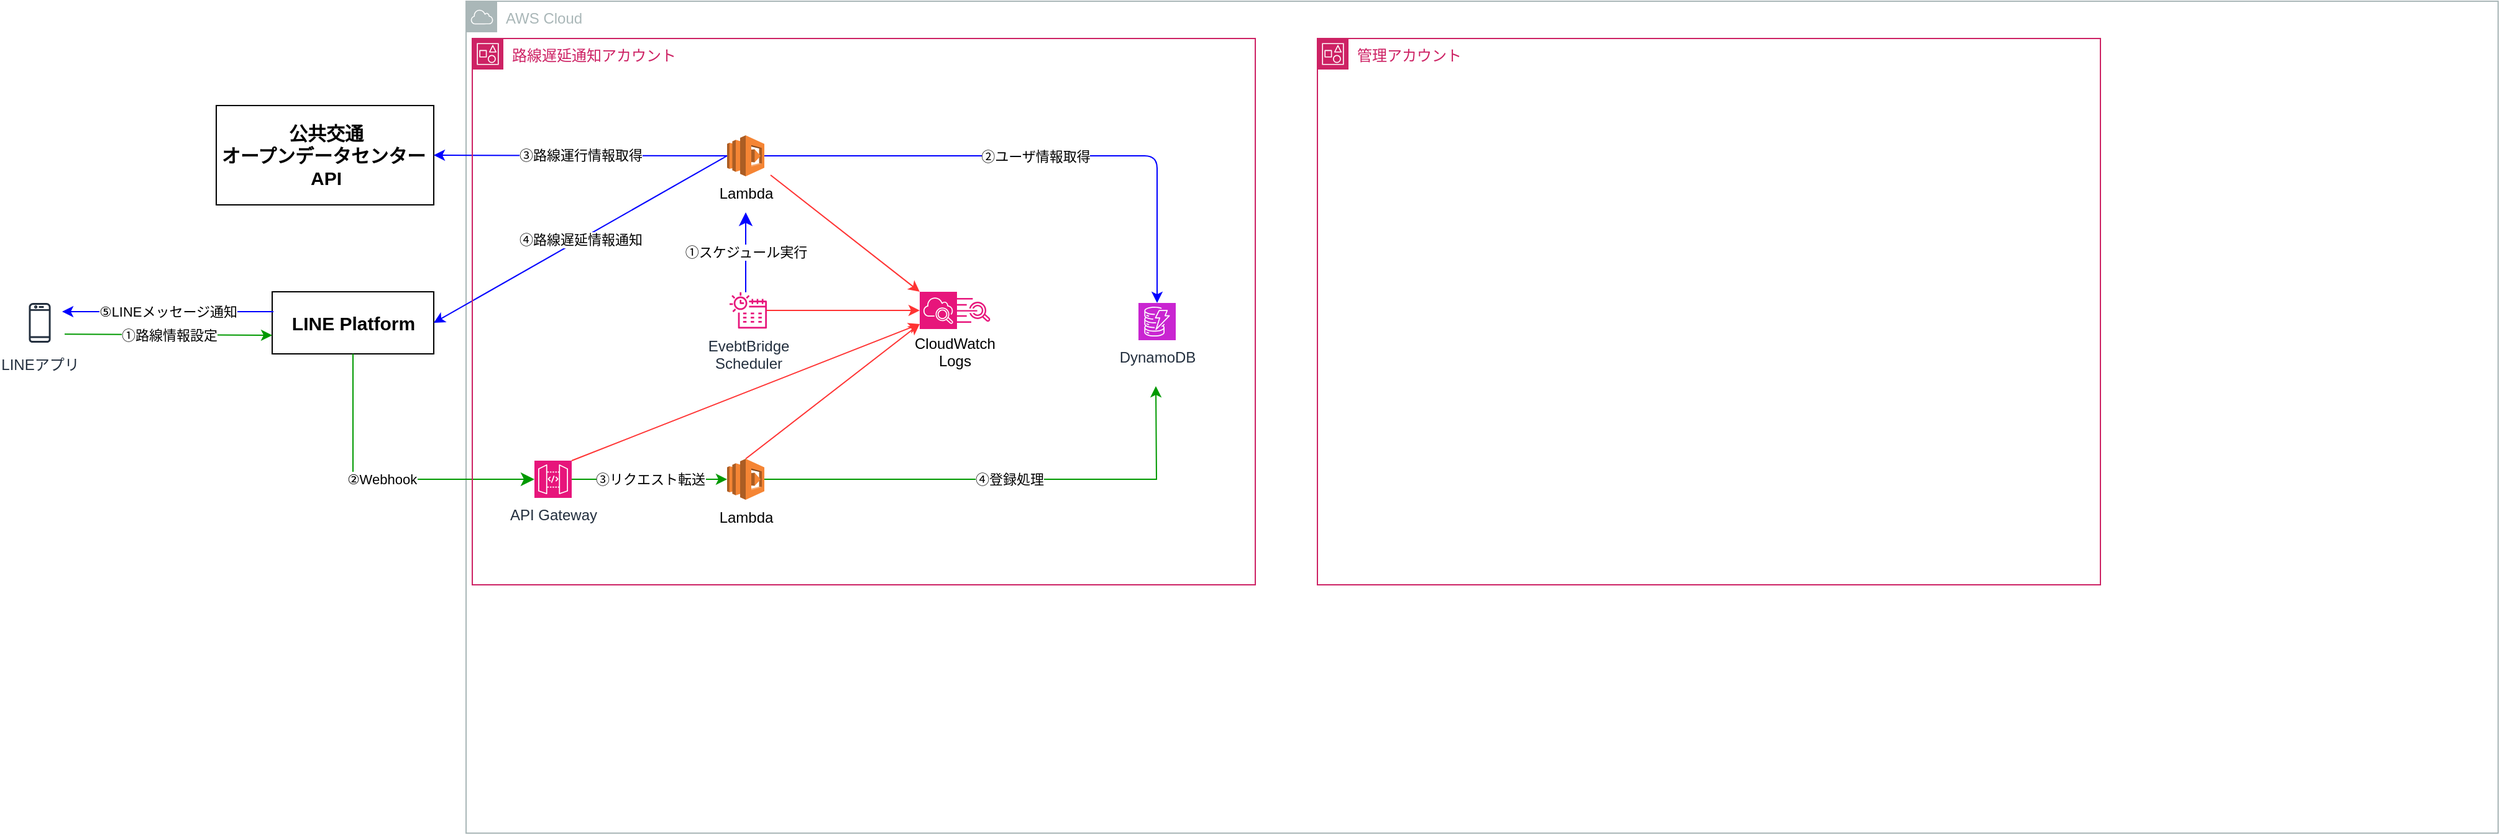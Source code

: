 <mxfile>
    <diagram id="sDAC3tFB0CL_wfbVAjrw" name="ページ1">
        <mxGraphModel dx="2043" dy="797" grid="1" gridSize="10" guides="1" tooltips="1" connect="1" arrows="1" fold="1" page="1" pageScale="1" pageWidth="827" pageHeight="1169" math="0" shadow="0">
            <root>
                <mxCell id="0"/>
                <mxCell id="1" parent="0"/>
                <mxCell id="5" value="AWS Cloud" style="sketch=0;outlineConnect=0;gradientColor=none;html=1;whiteSpace=wrap;fontSize=12;fontStyle=0;shape=mxgraph.aws4.group;grIcon=mxgraph.aws4.group_aws_cloud;strokeColor=#AAB7B8;fillColor=none;verticalAlign=top;align=left;spacingLeft=30;fontColor=#AAB7B8;dashed=0;" parent="1" vertex="1">
                    <mxGeometry x="305" y="50" width="1635" height="670" as="geometry"/>
                </mxCell>
                <mxCell id="10" value="LINEアプリ" style="sketch=0;outlineConnect=0;fontColor=#232F3E;gradientColor=none;strokeColor=#232F3E;fillColor=#ffffff;dashed=0;verticalLabelPosition=bottom;verticalAlign=top;align=center;html=1;fontSize=12;fontStyle=0;aspect=fixed;shape=mxgraph.aws4.resourceIcon;resIcon=mxgraph.aws4.mobile_client;" parent="1" vertex="1">
                    <mxGeometry x="-58" y="289" width="40" height="40" as="geometry"/>
                </mxCell>
                <mxCell id="15" value="LINE Platform" style="text;html=1;fontSize=15;fontStyle=1;verticalAlign=middle;align=center;strokeColor=default;" parent="1" vertex="1">
                    <mxGeometry x="149" y="284" width="130" height="50" as="geometry"/>
                </mxCell>
                <mxCell id="16" value="公共交通&lt;div&gt;オープンデータセンター&amp;nbsp;&lt;/div&gt;&lt;div&gt;API&lt;/div&gt;" style="text;html=1;fontSize=15;fontStyle=1;verticalAlign=middle;align=center;strokeColor=default;" parent="1" vertex="1">
                    <mxGeometry x="104" y="134" width="175" height="80" as="geometry"/>
                </mxCell>
                <mxCell id="17" value="EvebtBridge&lt;div&gt;Scheduler&lt;/div&gt;" style="sketch=0;outlineConnect=0;fontColor=#232F3E;gradientColor=none;fillColor=#E7157B;strokeColor=none;dashed=0;verticalLabelPosition=bottom;verticalAlign=top;align=center;html=1;fontSize=12;fontStyle=0;aspect=fixed;pointerEvents=1;shape=mxgraph.aws4.eventbridge_scheduler;" parent="1" vertex="1">
                    <mxGeometry x="517" y="284" width="30" height="30" as="geometry"/>
                </mxCell>
                <mxCell id="20" value="Lambda&lt;div&gt;&lt;br&gt;&lt;/div&gt;" style="outlineConnect=0;dashed=0;verticalLabelPosition=bottom;verticalAlign=top;align=center;html=1;shape=mxgraph.aws3.lambda;fillColor=#F58534;gradientColor=none;" parent="1" vertex="1">
                    <mxGeometry x="515" y="158" width="30" height="33" as="geometry"/>
                </mxCell>
                <mxCell id="24" value="③路線運行情報取得" style="endArrow=classic;html=1;entryX=1;entryY=0.5;entryDx=0;entryDy=0;strokeColor=#0000FF;" parent="1" source="20" target="16" edge="1">
                    <mxGeometry width="50" height="50" relative="1" as="geometry">
                        <mxPoint x="524" y="308.5" as="sourcePoint"/>
                        <mxPoint x="229" y="310" as="targetPoint"/>
                    </mxGeometry>
                </mxCell>
                <mxCell id="25" value="&lt;span style=&quot;font-family: monospace; font-size: 0px; text-align: start; background-color: rgb(251, 251, 251);&quot;&gt;%3CmxGraphModel%3E%3Croot%3E%3CmxCell%20id%3D%220%22%2F%3E%3CmxCell%20id%3D%221%22%20parent%3D%220%22%2F%3E%3CmxCell%20id%3D%222%22%20value%3D%22%22%20style%3D%22endArrow%3Dclassic%3Bhtml%3D1%3BentryX%3D0.5%3BentryY%3D0%3BentryDx%3D0%3BentryDy%3D0%3BentryPerimeter%3D0%3B%22%20edge%3D%221%22%20parent%3D%221%22%3E%3CmxGeometry%20width%3D%2250%22%20height%3D%2250%22%20relative%3D%221%22%20as%3D%22geometry%22%3E%3CmxPoint%20x%3D%22530%22%20y%3D%22200%22%20as%3D%22sourcePoint%22%2F%3E%3CmxPoint%20x%3D%22530%22%20y%3D%22250%22%20as%3D%22targetPoint%22%2F%3E%3C%2FmxGeometry%3E%3C%2FmxCell%3E%3C%2Froot%3E%3C%2FmxGraphModel%3E&lt;/span&gt;" style="edgeLabel;html=1;align=center;verticalAlign=middle;resizable=0;points=[];" parent="24" vertex="1" connectable="0">
                    <mxGeometry x="-0.173" relative="1" as="geometry">
                        <mxPoint as="offset"/>
                    </mxGeometry>
                </mxCell>
                <mxCell id="26" value="②ユーザ情報取得" style="endArrow=classic;html=1;entryX=0.5;entryY=0;entryDx=0;entryDy=0;entryPerimeter=0;strokeColor=#0000FF;edgeStyle=orthogonalEdgeStyle;" parent="1" source="20" target="29" edge="1">
                    <mxGeometry width="50" height="50" relative="1" as="geometry">
                        <mxPoint x="665" y="493.53" as="sourcePoint"/>
                        <mxPoint x="740" y="314.435" as="targetPoint"/>
                    </mxGeometry>
                </mxCell>
                <mxCell id="27" value="&lt;span style=&quot;font-family: monospace; font-size: 0px; text-align: start; background-color: rgb(251, 251, 251);&quot;&gt;%3CmxGraphModel%3E%3Croot%3E%3CmxCell%20id%3D%220%22%2F%3E%3CmxCell%20id%3D%221%22%20parent%3D%220%22%2F%3E%3CmxCell%20id%3D%222%22%20value%3D%22%22%20style%3D%22endArrow%3Dclassic%3Bhtml%3D1%3BentryX%3D0.5%3BentryY%3D0%3BentryDx%3D0%3BentryDy%3D0%3BentryPerimeter%3D0%3B%22%20edge%3D%221%22%20parent%3D%221%22%3E%3CmxGeometry%20width%3D%2250%22%20height%3D%2250%22%20relative%3D%221%22%20as%3D%22geometry%22%3E%3CmxPoint%20x%3D%22530%22%20y%3D%22200%22%20as%3D%22sourcePoint%22%2F%3E%3CmxPoint%20x%3D%22530%22%20y%3D%22250%22%20as%3D%22targetPoint%22%2F%3E%3C%2FmxGeometry%3E%3C%2FmxCell%3E%3C%2Froot%3E%3C%2FmxGraphModel%3E&lt;/span&gt;" style="edgeLabel;html=1;align=center;verticalAlign=middle;resizable=0;points=[];" parent="26" vertex="1" connectable="0">
                    <mxGeometry x="-0.173" relative="1" as="geometry">
                        <mxPoint as="offset"/>
                    </mxGeometry>
                </mxCell>
                <mxCell id="29" value="DynamoDB" style="sketch=0;points=[[0,0,0],[0.25,0,0],[0.5,0,0],[0.75,0,0],[1,0,0],[0,1,0],[0.25,1,0],[0.5,1,0],[0.75,1,0],[1,1,0],[0,0.25,0],[0,0.5,0],[0,0.75,0],[1,0.25,0],[1,0.5,0],[1,0.75,0]];outlineConnect=0;fontColor=#232F3E;fillColor=#C925D1;strokeColor=#ffffff;dashed=0;verticalLabelPosition=bottom;verticalAlign=top;align=center;html=1;fontSize=12;fontStyle=0;aspect=fixed;shape=mxgraph.aws4.resourceIcon;resIcon=mxgraph.aws4.dynamodb;" parent="1" vertex="1">
                    <mxGeometry x="846" y="293" width="30" height="30" as="geometry"/>
                </mxCell>
                <mxCell id="31" value="①スケジュール実行" style="edgeStyle=segmentEdgeStyle;endArrow=classic;html=1;curved=0;rounded=0;endSize=8;startSize=8;strokeColor=#0000FF;" parent="1" source="17" edge="1">
                    <mxGeometry width="50" height="50" relative="1" as="geometry">
                        <mxPoint x="560" y="230" as="sourcePoint"/>
                        <mxPoint x="530" y="220" as="targetPoint"/>
                    </mxGeometry>
                </mxCell>
                <mxCell id="34" value="⑤LINEメッセージ通知" style="endArrow=classic;html=1;strokeColor=#0000FF;rounded=0;" parent="1" edge="1">
                    <mxGeometry width="50" height="50" relative="1" as="geometry">
                        <mxPoint x="150" y="300" as="sourcePoint"/>
                        <mxPoint x="-20" y="300" as="targetPoint"/>
                    </mxGeometry>
                </mxCell>
                <mxCell id="35" value="&lt;span style=&quot;font-family: monospace; font-size: 0px; text-align: start; background-color: rgb(251, 251, 251);&quot;&gt;%3CmxGraphModel%3E%3Croot%3E%3CmxCell%20id%3D%220%22%2F%3E%3CmxCell%20id%3D%221%22%20parent%3D%220%22%2F%3E%3CmxCell%20id%3D%222%22%20value%3D%22%22%20style%3D%22endArrow%3Dclassic%3Bhtml%3D1%3BentryX%3D0.5%3BentryY%3D0%3BentryDx%3D0%3BentryDy%3D0%3BentryPerimeter%3D0%3B%22%20edge%3D%221%22%20parent%3D%221%22%3E%3CmxGeometry%20width%3D%2250%22%20height%3D%2250%22%20relative%3D%221%22%20as%3D%22geometry%22%3E%3CmxPoint%20x%3D%22530%22%20y%3D%22200%22%20as%3D%22sourcePoint%22%2F%3E%3CmxPoint%20x%3D%22530%22%20y%3D%22250%22%20as%3D%22targetPoint%22%2F%3E%3C%2FmxGeometry%3E%3C%2FmxCell%3E%3C%2Froot%3E%3C%2FmxGraphModel%3E&lt;/span&gt;" style="edgeLabel;html=1;align=center;verticalAlign=middle;resizable=0;points=[];" parent="34" vertex="1" connectable="0">
                    <mxGeometry x="-0.173" relative="1" as="geometry">
                        <mxPoint as="offset"/>
                    </mxGeometry>
                </mxCell>
                <mxCell id="39" value="①路線情報設定" style="endArrow=classic;html=1;strokeColor=#009900;rounded=0;entryX=0;entryY=0.5;entryDx=0;entryDy=0;" parent="1" edge="1">
                    <mxGeometry x="0.006" width="50" height="50" relative="1" as="geometry">
                        <mxPoint x="-18" y="318.107" as="sourcePoint"/>
                        <mxPoint x="149" y="319" as="targetPoint"/>
                        <mxPoint as="offset"/>
                    </mxGeometry>
                </mxCell>
                <mxCell id="40" value="&lt;span style=&quot;font-family: monospace; font-size: 0px; text-align: start; background-color: rgb(251, 251, 251);&quot;&gt;%3CmxGraphModel%3E%3Croot%3E%3CmxCell%20id%3D%220%22%2F%3E%3CmxCell%20id%3D%221%22%20parent%3D%220%22%2F%3E%3CmxCell%20id%3D%222%22%20value%3D%22%22%20style%3D%22endArrow%3Dclassic%3Bhtml%3D1%3BentryX%3D0.5%3BentryY%3D0%3BentryDx%3D0%3BentryDy%3D0%3BentryPerimeter%3D0%3B%22%20edge%3D%221%22%20parent%3D%221%22%3E%3CmxGeometry%20width%3D%2250%22%20height%3D%2250%22%20relative%3D%221%22%20as%3D%22geometry%22%3E%3CmxPoint%20x%3D%22530%22%20y%3D%22200%22%20as%3D%22sourcePoint%22%2F%3E%3CmxPoint%20x%3D%22530%22%20y%3D%22250%22%20as%3D%22targetPoint%22%2F%3E%3C%2FmxGeometry%3E%3C%2FmxCell%3E%3C%2Froot%3E%3C%2FmxGraphModel%3E&lt;/span&gt;" style="edgeLabel;html=1;align=center;verticalAlign=middle;resizable=0;points=[];" parent="39" vertex="1" connectable="0">
                    <mxGeometry x="-0.173" relative="1" as="geometry">
                        <mxPoint as="offset"/>
                    </mxGeometry>
                </mxCell>
                <mxCell id="43" value="④路線遅延情報通知" style="endArrow=classic;html=1;entryX=1;entryY=0.5;entryDx=0;entryDy=0;strokeColor=#0000FF;exitX=0;exitY=0.5;exitDx=0;exitDy=0;exitPerimeter=0;" parent="1" source="20" target="15" edge="1">
                    <mxGeometry width="50" height="50" relative="1" as="geometry">
                        <mxPoint x="525" y="310" as="sourcePoint"/>
                        <mxPoint x="289" y="184" as="targetPoint"/>
                    </mxGeometry>
                </mxCell>
                <mxCell id="44" value="&lt;span style=&quot;font-family: monospace; font-size: 0px; text-align: start; background-color: rgb(251, 251, 251);&quot;&gt;%3CmxGraphModel%3E%3Croot%3E%3CmxCell%20id%3D%220%22%2F%3E%3CmxCell%20id%3D%221%22%20parent%3D%220%22%2F%3E%3CmxCell%20id%3D%222%22%20value%3D%22%22%20style%3D%22endArrow%3Dclassic%3Bhtml%3D1%3BentryX%3D0.5%3BentryY%3D0%3BentryDx%3D0%3BentryDy%3D0%3BentryPerimeter%3D0%3B%22%20edge%3D%221%22%20parent%3D%221%22%3E%3CmxGeometry%20width%3D%2250%22%20height%3D%2250%22%20relative%3D%221%22%20as%3D%22geometry%22%3E%3CmxPoint%20x%3D%22530%22%20y%3D%22200%22%20as%3D%22sourcePoint%22%2F%3E%3CmxPoint%20x%3D%22530%22%20y%3D%22250%22%20as%3D%22targetPoint%22%2F%3E%3C%2FmxGeometry%3E%3C%2FmxCell%3E%3C%2Froot%3E%3C%2FmxGraphModel%3E&lt;/span&gt;" style="edgeLabel;html=1;align=center;verticalAlign=middle;resizable=0;points=[];" parent="43" vertex="1" connectable="0">
                    <mxGeometry x="-0.173" relative="1" as="geometry">
                        <mxPoint as="offset"/>
                    </mxGeometry>
                </mxCell>
                <mxCell id="46" value="API Gateway" style="sketch=0;points=[[0,0,0],[0.25,0,0],[0.5,0,0],[0.75,0,0],[1,0,0],[0,1,0],[0.25,1,0],[0.5,1,0],[0.75,1,0],[1,1,0],[0,0.25,0],[0,0.5,0],[0,0.75,0],[1,0.25,0],[1,0.5,0],[1,0.75,0]];outlineConnect=0;fontColor=#232F3E;fillColor=#E7157B;strokeColor=#ffffff;dashed=0;verticalLabelPosition=bottom;verticalAlign=top;align=center;html=1;fontSize=12;fontStyle=0;aspect=fixed;shape=mxgraph.aws4.resourceIcon;resIcon=mxgraph.aws4.api_gateway;" parent="1" vertex="1">
                    <mxGeometry x="360" y="420" width="30" height="30" as="geometry"/>
                </mxCell>
                <mxCell id="53" value="②Webhook" style="edgeStyle=segmentEdgeStyle;endArrow=classic;html=1;curved=0;rounded=0;endSize=8;startSize=8;strokeColor=#009900;exitX=0.5;exitY=1;exitDx=0;exitDy=0;entryX=0;entryY=0.5;entryDx=0;entryDy=0;entryPerimeter=0;" parent="1" source="15" target="46" edge="1">
                    <mxGeometry width="50" height="50" relative="1" as="geometry">
                        <mxPoint x="150" y="390.1" as="sourcePoint"/>
                        <mxPoint x="230" y="517.1" as="targetPoint"/>
                        <Array as="points">
                            <mxPoint x="214" y="435"/>
                        </Array>
                    </mxGeometry>
                </mxCell>
                <mxCell id="56" value="Lambda&lt;div&gt;&lt;br&gt;&lt;/div&gt;" style="outlineConnect=0;dashed=0;verticalLabelPosition=bottom;verticalAlign=top;align=center;html=1;shape=mxgraph.aws3.lambda;fillColor=#F58534;gradientColor=none;" parent="1" vertex="1">
                    <mxGeometry x="515" y="418.5" width="30" height="33" as="geometry"/>
                </mxCell>
                <mxCell id="57" value="③リクエスト転送" style="endArrow=classic;html=1;strokeColor=#009900;rounded=0;entryX=0;entryY=0.5;entryDx=0;entryDy=0;entryPerimeter=0;" parent="1" source="46" target="56" edge="1">
                    <mxGeometry x="0.006" width="50" height="50" relative="1" as="geometry">
                        <mxPoint x="340" y="389.997" as="sourcePoint"/>
                        <mxPoint x="507" y="390.89" as="targetPoint"/>
                        <mxPoint as="offset"/>
                    </mxGeometry>
                </mxCell>
                <mxCell id="58" value="&lt;span style=&quot;font-family: monospace; font-size: 0px; text-align: start; background-color: rgb(251, 251, 251);&quot;&gt;%3CmxGraphModel%3E%3Croot%3E%3CmxCell%20id%3D%220%22%2F%3E%3CmxCell%20id%3D%221%22%20parent%3D%220%22%2F%3E%3CmxCell%20id%3D%222%22%20value%3D%22%22%20style%3D%22endArrow%3Dclassic%3Bhtml%3D1%3BentryX%3D0.5%3BentryY%3D0%3BentryDx%3D0%3BentryDy%3D0%3BentryPerimeter%3D0%3B%22%20edge%3D%221%22%20parent%3D%221%22%3E%3CmxGeometry%20width%3D%2250%22%20height%3D%2250%22%20relative%3D%221%22%20as%3D%22geometry%22%3E%3CmxPoint%20x%3D%22530%22%20y%3D%22200%22%20as%3D%22sourcePoint%22%2F%3E%3CmxPoint%20x%3D%22530%22%20y%3D%22250%22%20as%3D%22targetPoint%22%2F%3E%3C%2FmxGeometry%3E%3C%2FmxCell%3E%3C%2Froot%3E%3C%2FmxGraphModel%3E&lt;/span&gt;" style="edgeLabel;html=1;align=center;verticalAlign=middle;resizable=0;points=[];" parent="57" vertex="1" connectable="0">
                    <mxGeometry x="-0.173" relative="1" as="geometry">
                        <mxPoint as="offset"/>
                    </mxGeometry>
                </mxCell>
                <mxCell id="59" value="④登録処理" style="endArrow=classic;html=1;strokeColor=#009900;rounded=0;edgeStyle=orthogonalEdgeStyle;" parent="1" source="56" edge="1">
                    <mxGeometry x="0.006" width="50" height="50" relative="1" as="geometry">
                        <mxPoint x="600" y="410" as="sourcePoint"/>
                        <mxPoint x="860" y="360" as="targetPoint"/>
                        <mxPoint as="offset"/>
                        <Array as="points"/>
                    </mxGeometry>
                </mxCell>
                <mxCell id="60" value="&lt;span style=&quot;font-family: monospace; font-size: 0px; text-align: start; background-color: rgb(251, 251, 251);&quot;&gt;%3CmxGraphModel%3E%3Croot%3E%3CmxCell%20id%3D%220%22%2F%3E%3CmxCell%20id%3D%221%22%20parent%3D%220%22%2F%3E%3CmxCell%20id%3D%222%22%20value%3D%22%22%20style%3D%22endArrow%3Dclassic%3Bhtml%3D1%3BentryX%3D0.5%3BentryY%3D0%3BentryDx%3D0%3BentryDy%3D0%3BentryPerimeter%3D0%3B%22%20edge%3D%221%22%20parent%3D%221%22%3E%3CmxGeometry%20width%3D%2250%22%20height%3D%2250%22%20relative%3D%221%22%20as%3D%22geometry%22%3E%3CmxPoint%20x%3D%22530%22%20y%3D%22200%22%20as%3D%22sourcePoint%22%2F%3E%3CmxPoint%20x%3D%22530%22%20y%3D%22250%22%20as%3D%22targetPoint%22%2F%3E%3C%2FmxGeometry%3E%3C%2FmxCell%3E%3C%2Froot%3E%3C%2FmxGraphModel%3E&lt;/span&gt;" style="edgeLabel;html=1;align=center;verticalAlign=middle;resizable=0;points=[];" parent="59" vertex="1" connectable="0">
                    <mxGeometry x="-0.173" relative="1" as="geometry">
                        <mxPoint as="offset"/>
                    </mxGeometry>
                </mxCell>
                <mxCell id="65" value="&#xa;&#xa;CloudWatch&#xa;Logs" style="group" parent="1" vertex="1" connectable="0">
                    <mxGeometry x="670" y="284" width="56.9" height="30" as="geometry"/>
                </mxCell>
                <mxCell id="61" value="" style="sketch=0;points=[[0,0,0],[0.25,0,0],[0.5,0,0],[0.75,0,0],[1,0,0],[0,1,0],[0.25,1,0],[0.5,1,0],[0.75,1,0],[1,1,0],[0,0.25,0],[0,0.5,0],[0,0.75,0],[1,0.25,0],[1,0.5,0],[1,0.75,0]];points=[[0,0,0],[0.25,0,0],[0.5,0,0],[0.75,0,0],[1,0,0],[0,1,0],[0.25,1,0],[0.5,1,0],[0.75,1,0],[1,1,0],[0,0.25,0],[0,0.5,0],[0,0.75,0],[1,0.25,0],[1,0.5,0],[1,0.75,0]];outlineConnect=0;fontColor=#232F3E;fillColor=#E7157B;strokeColor=#ffffff;dashed=0;verticalLabelPosition=bottom;verticalAlign=top;align=center;html=1;fontSize=12;fontStyle=0;aspect=fixed;shape=mxgraph.aws4.resourceIcon;resIcon=mxgraph.aws4.cloudwatch_2;" parent="65" vertex="1">
                    <mxGeometry width="30" height="30" as="geometry"/>
                </mxCell>
                <mxCell id="62" value="" style="sketch=0;outlineConnect=0;fontColor=#232F3E;gradientColor=none;fillColor=#E7157B;strokeColor=none;dashed=0;verticalLabelPosition=bottom;verticalAlign=top;align=center;html=1;fontSize=12;fontStyle=0;aspect=fixed;pointerEvents=1;shape=mxgraph.aws4.cloudwatch_logs;" parent="65" vertex="1">
                    <mxGeometry x="30" y="5" width="26.9" height="20" as="geometry"/>
                </mxCell>
                <mxCell id="72" value="" style="endArrow=classic;html=1;entryX=0;entryY=0;entryDx=0;entryDy=0;entryPerimeter=0;strokeColor=#FF3333;" parent="1" target="61" edge="1">
                    <mxGeometry width="50" height="50" relative="1" as="geometry">
                        <mxPoint x="550" y="190" as="sourcePoint"/>
                        <mxPoint x="500" y="271" as="targetPoint"/>
                    </mxGeometry>
                </mxCell>
                <mxCell id="73" value="&lt;span style=&quot;font-family: monospace; font-size: 0px; text-align: start; background-color: rgb(251, 251, 251);&quot;&gt;%3CmxGraphModel%3E%3Croot%3E%3CmxCell%20id%3D%220%22%2F%3E%3CmxCell%20id%3D%221%22%20parent%3D%220%22%2F%3E%3CmxCell%20id%3D%222%22%20value%3D%22%22%20style%3D%22endArrow%3Dclassic%3Bhtml%3D1%3BentryX%3D0.5%3BentryY%3D0%3BentryDx%3D0%3BentryDy%3D0%3BentryPerimeter%3D0%3B%22%20edge%3D%221%22%20parent%3D%221%22%3E%3CmxGeometry%20width%3D%2250%22%20height%3D%2250%22%20relative%3D%221%22%20as%3D%22geometry%22%3E%3CmxPoint%20x%3D%22530%22%20y%3D%22200%22%20as%3D%22sourcePoint%22%2F%3E%3CmxPoint%20x%3D%22530%22%20y%3D%22250%22%20as%3D%22targetPoint%22%2F%3E%3C%2FmxGeometry%3E%3C%2FmxCell%3E%3C%2Froot%3E%3C%2FmxGraphModel%3E&lt;/span&gt;" style="edgeLabel;html=1;align=center;verticalAlign=middle;resizable=0;points=[];" parent="72" vertex="1" connectable="0">
                    <mxGeometry x="-0.173" relative="1" as="geometry">
                        <mxPoint as="offset"/>
                    </mxGeometry>
                </mxCell>
                <mxCell id="74" value="" style="endArrow=classic;html=1;entryX=0;entryY=0.5;entryDx=0;entryDy=0;entryPerimeter=0;strokeColor=#FF3333;" parent="1" source="17" target="61" edge="1">
                    <mxGeometry width="50" height="50" relative="1" as="geometry">
                        <mxPoint x="560" y="200" as="sourcePoint"/>
                        <mxPoint x="680" y="294" as="targetPoint"/>
                    </mxGeometry>
                </mxCell>
                <mxCell id="75" value="&lt;span style=&quot;font-family: monospace; font-size: 0px; text-align: start; background-color: rgb(251, 251, 251);&quot;&gt;%3CmxGraphModel%3E%3Croot%3E%3CmxCell%20id%3D%220%22%2F%3E%3CmxCell%20id%3D%221%22%20parent%3D%220%22%2F%3E%3CmxCell%20id%3D%222%22%20value%3D%22%22%20style%3D%22endArrow%3Dclassic%3Bhtml%3D1%3BentryX%3D0.5%3BentryY%3D0%3BentryDx%3D0%3BentryDy%3D0%3BentryPerimeter%3D0%3B%22%20edge%3D%221%22%20parent%3D%221%22%3E%3CmxGeometry%20width%3D%2250%22%20height%3D%2250%22%20relative%3D%221%22%20as%3D%22geometry%22%3E%3CmxPoint%20x%3D%22530%22%20y%3D%22200%22%20as%3D%22sourcePoint%22%2F%3E%3CmxPoint%20x%3D%22530%22%20y%3D%22250%22%20as%3D%22targetPoint%22%2F%3E%3C%2FmxGeometry%3E%3C%2FmxCell%3E%3C%2Froot%3E%3C%2FmxGraphModel%3E&lt;/span&gt;" style="edgeLabel;html=1;align=center;verticalAlign=middle;resizable=0;points=[];" parent="74" vertex="1" connectable="0">
                    <mxGeometry x="-0.173" relative="1" as="geometry">
                        <mxPoint as="offset"/>
                    </mxGeometry>
                </mxCell>
                <mxCell id="76" value="" style="endArrow=classic;html=1;strokeColor=#FF3333;exitX=1;exitY=0;exitDx=0;exitDy=0;exitPerimeter=0;" parent="1" source="46" edge="1">
                    <mxGeometry width="50" height="50" relative="1" as="geometry">
                        <mxPoint x="557" y="309" as="sourcePoint"/>
                        <mxPoint x="670" y="310" as="targetPoint"/>
                    </mxGeometry>
                </mxCell>
                <mxCell id="77" value="&lt;span style=&quot;font-family: monospace; font-size: 0px; text-align: start; background-color: rgb(251, 251, 251);&quot;&gt;%3CmxGraphModel%3E%3Croot%3E%3CmxCell%20id%3D%220%22%2F%3E%3CmxCell%20id%3D%221%22%20parent%3D%220%22%2F%3E%3CmxCell%20id%3D%222%22%20value%3D%22%22%20style%3D%22endArrow%3Dclassic%3Bhtml%3D1%3BentryX%3D0.5%3BentryY%3D0%3BentryDx%3D0%3BentryDy%3D0%3BentryPerimeter%3D0%3B%22%20edge%3D%221%22%20parent%3D%221%22%3E%3CmxGeometry%20width%3D%2250%22%20height%3D%2250%22%20relative%3D%221%22%20as%3D%22geometry%22%3E%3CmxPoint%20x%3D%22530%22%20y%3D%22200%22%20as%3D%22sourcePoint%22%2F%3E%3CmxPoint%20x%3D%22530%22%20y%3D%22250%22%20as%3D%22targetPoint%22%2F%3E%3C%2FmxGeometry%3E%3C%2FmxCell%3E%3C%2Froot%3E%3C%2FmxGraphModel%3E&lt;/span&gt;" style="edgeLabel;html=1;align=center;verticalAlign=middle;resizable=0;points=[];" parent="76" vertex="1" connectable="0">
                    <mxGeometry x="-0.173" relative="1" as="geometry">
                        <mxPoint as="offset"/>
                    </mxGeometry>
                </mxCell>
                <mxCell id="79" value="" style="endArrow=classic;html=1;strokeColor=#FF3333;exitX=0.5;exitY=0;exitDx=0;exitDy=0;exitPerimeter=0;" parent="1" source="56" edge="1">
                    <mxGeometry width="50" height="50" relative="1" as="geometry">
                        <mxPoint x="400" y="430" as="sourcePoint"/>
                        <mxPoint x="670" y="310" as="targetPoint"/>
                    </mxGeometry>
                </mxCell>
                <mxCell id="80" value="&lt;span style=&quot;font-family: monospace; font-size: 0px; text-align: start; background-color: rgb(251, 251, 251);&quot;&gt;%3CmxGraphModel%3E%3Croot%3E%3CmxCell%20id%3D%220%22%2F%3E%3CmxCell%20id%3D%221%22%20parent%3D%220%22%2F%3E%3CmxCell%20id%3D%222%22%20value%3D%22%22%20style%3D%22endArrow%3Dclassic%3Bhtml%3D1%3BentryX%3D0.5%3BentryY%3D0%3BentryDx%3D0%3BentryDy%3D0%3BentryPerimeter%3D0%3B%22%20edge%3D%221%22%20parent%3D%221%22%3E%3CmxGeometry%20width%3D%2250%22%20height%3D%2250%22%20relative%3D%221%22%20as%3D%22geometry%22%3E%3CmxPoint%20x%3D%22530%22%20y%3D%22200%22%20as%3D%22sourcePoint%22%2F%3E%3CmxPoint%20x%3D%22530%22%20y%3D%22250%22%20as%3D%22targetPoint%22%2F%3E%3C%2FmxGeometry%3E%3C%2FmxCell%3E%3C%2Froot%3E%3C%2FmxGraphModel%3E&lt;/span&gt;" style="edgeLabel;html=1;align=center;verticalAlign=middle;resizable=0;points=[];" parent="79" vertex="1" connectable="0">
                    <mxGeometry x="-0.173" relative="1" as="geometry">
                        <mxPoint as="offset"/>
                    </mxGeometry>
                </mxCell>
                <mxCell id="86" value="&lt;span style=&quot;color: rgb(205, 34, 100);&quot;&gt;路線遅延通知アカウント&lt;/span&gt;" style="points=[[0,0],[0.25,0],[0.5,0],[0.75,0],[1,0],[1,0.25],[1,0.5],[1,0.75],[1,1],[0.75,1],[0.5,1],[0.25,1],[0,1],[0,0.75],[0,0.5],[0,0.25]];outlineConnect=0;gradientColor=none;html=1;whiteSpace=wrap;fontSize=12;fontStyle=0;container=1;pointerEvents=0;collapsible=0;recursiveResize=0;shape=mxgraph.aws4.group;grIcon=mxgraph.aws4.group_account;strokeColor=#CD2264;fillColor=none;verticalAlign=top;align=left;spacingLeft=30;fontColor=#CD2264;dashed=0;" vertex="1" parent="1">
                    <mxGeometry x="310" y="80" width="630" height="440" as="geometry"/>
                </mxCell>
                <mxCell id="87" value="管理アカウント" style="points=[[0,0],[0.25,0],[0.5,0],[0.75,0],[1,0],[1,0.25],[1,0.5],[1,0.75],[1,1],[0.75,1],[0.5,1],[0.25,1],[0,1],[0,0.75],[0,0.5],[0,0.25]];outlineConnect=0;gradientColor=none;html=1;whiteSpace=wrap;fontSize=12;fontStyle=0;container=1;pointerEvents=0;collapsible=0;recursiveResize=0;shape=mxgraph.aws4.group;grIcon=mxgraph.aws4.group_account;strokeColor=#CD2264;fillColor=none;verticalAlign=top;align=left;spacingLeft=30;fontColor=#CD2264;dashed=0;" vertex="1" parent="1">
                    <mxGeometry x="990" y="80" width="630" height="440" as="geometry"/>
                </mxCell>
            </root>
        </mxGraphModel>
    </diagram>
</mxfile>